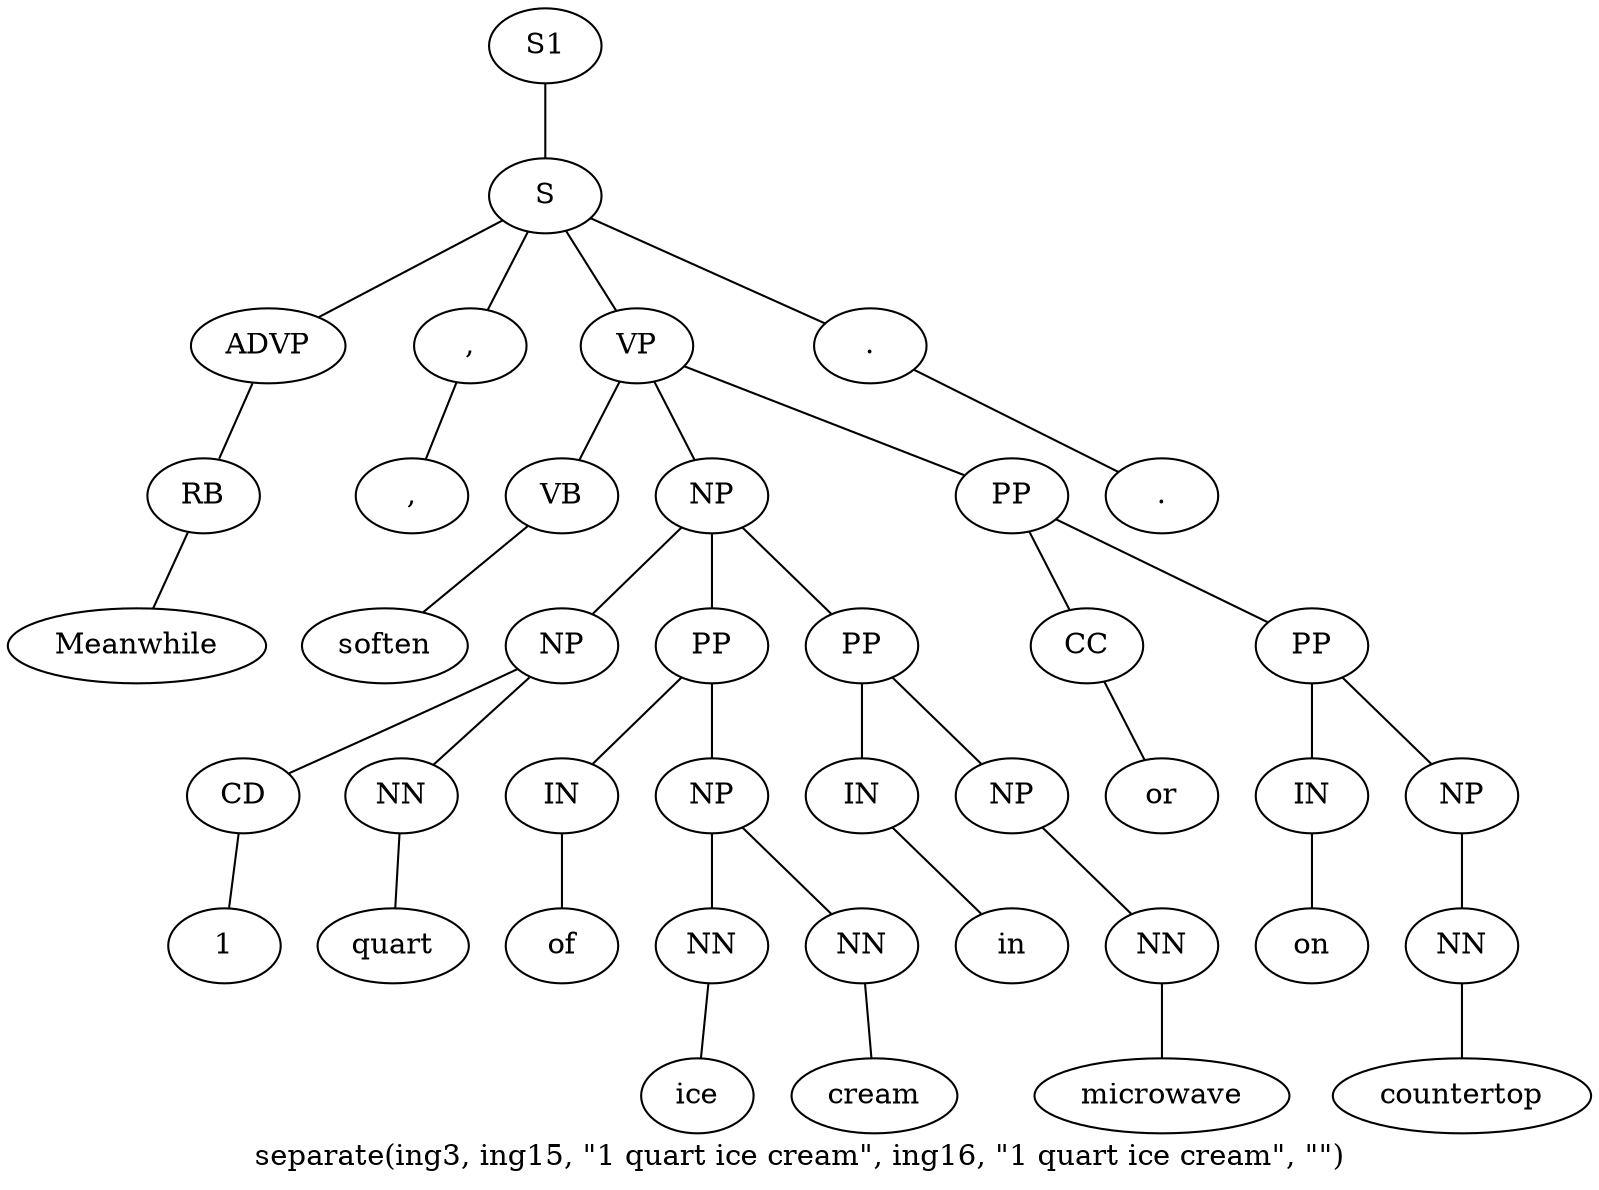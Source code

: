 graph SyntaxGraph {
	label = "separate(ing3, ing15, \"1 quart ice cream\", ing16, \"1 quart ice cream\", \"\")";
	Node0 [label="S1"];
	Node1 [label="S"];
	Node2 [label="ADVP"];
	Node3 [label="RB"];
	Node4 [label="Meanwhile"];
	Node5 [label=","];
	Node6 [label=","];
	Node7 [label="VP"];
	Node8 [label="VB"];
	Node9 [label="soften"];
	Node10 [label="NP"];
	Node11 [label="NP"];
	Node12 [label="CD"];
	Node13 [label="1"];
	Node14 [label="NN"];
	Node15 [label="quart"];
	Node16 [label="PP"];
	Node17 [label="IN"];
	Node18 [label="of"];
	Node19 [label="NP"];
	Node20 [label="NN"];
	Node21 [label="ice"];
	Node22 [label="NN"];
	Node23 [label="cream"];
	Node24 [label="PP"];
	Node25 [label="IN"];
	Node26 [label="in"];
	Node27 [label="NP"];
	Node28 [label="NN"];
	Node29 [label="microwave"];
	Node30 [label="PP"];
	Node31 [label="CC"];
	Node32 [label="or"];
	Node33 [label="PP"];
	Node34 [label="IN"];
	Node35 [label="on"];
	Node36 [label="NP"];
	Node37 [label="NN"];
	Node38 [label="countertop"];
	Node39 [label="."];
	Node40 [label="."];

	Node0 -- Node1;
	Node1 -- Node2;
	Node1 -- Node5;
	Node1 -- Node7;
	Node1 -- Node39;
	Node2 -- Node3;
	Node3 -- Node4;
	Node5 -- Node6;
	Node7 -- Node8;
	Node7 -- Node10;
	Node7 -- Node30;
	Node8 -- Node9;
	Node10 -- Node11;
	Node10 -- Node16;
	Node10 -- Node24;
	Node11 -- Node12;
	Node11 -- Node14;
	Node12 -- Node13;
	Node14 -- Node15;
	Node16 -- Node17;
	Node16 -- Node19;
	Node17 -- Node18;
	Node19 -- Node20;
	Node19 -- Node22;
	Node20 -- Node21;
	Node22 -- Node23;
	Node24 -- Node25;
	Node24 -- Node27;
	Node25 -- Node26;
	Node27 -- Node28;
	Node28 -- Node29;
	Node30 -- Node31;
	Node30 -- Node33;
	Node31 -- Node32;
	Node33 -- Node34;
	Node33 -- Node36;
	Node34 -- Node35;
	Node36 -- Node37;
	Node37 -- Node38;
	Node39 -- Node40;
}
